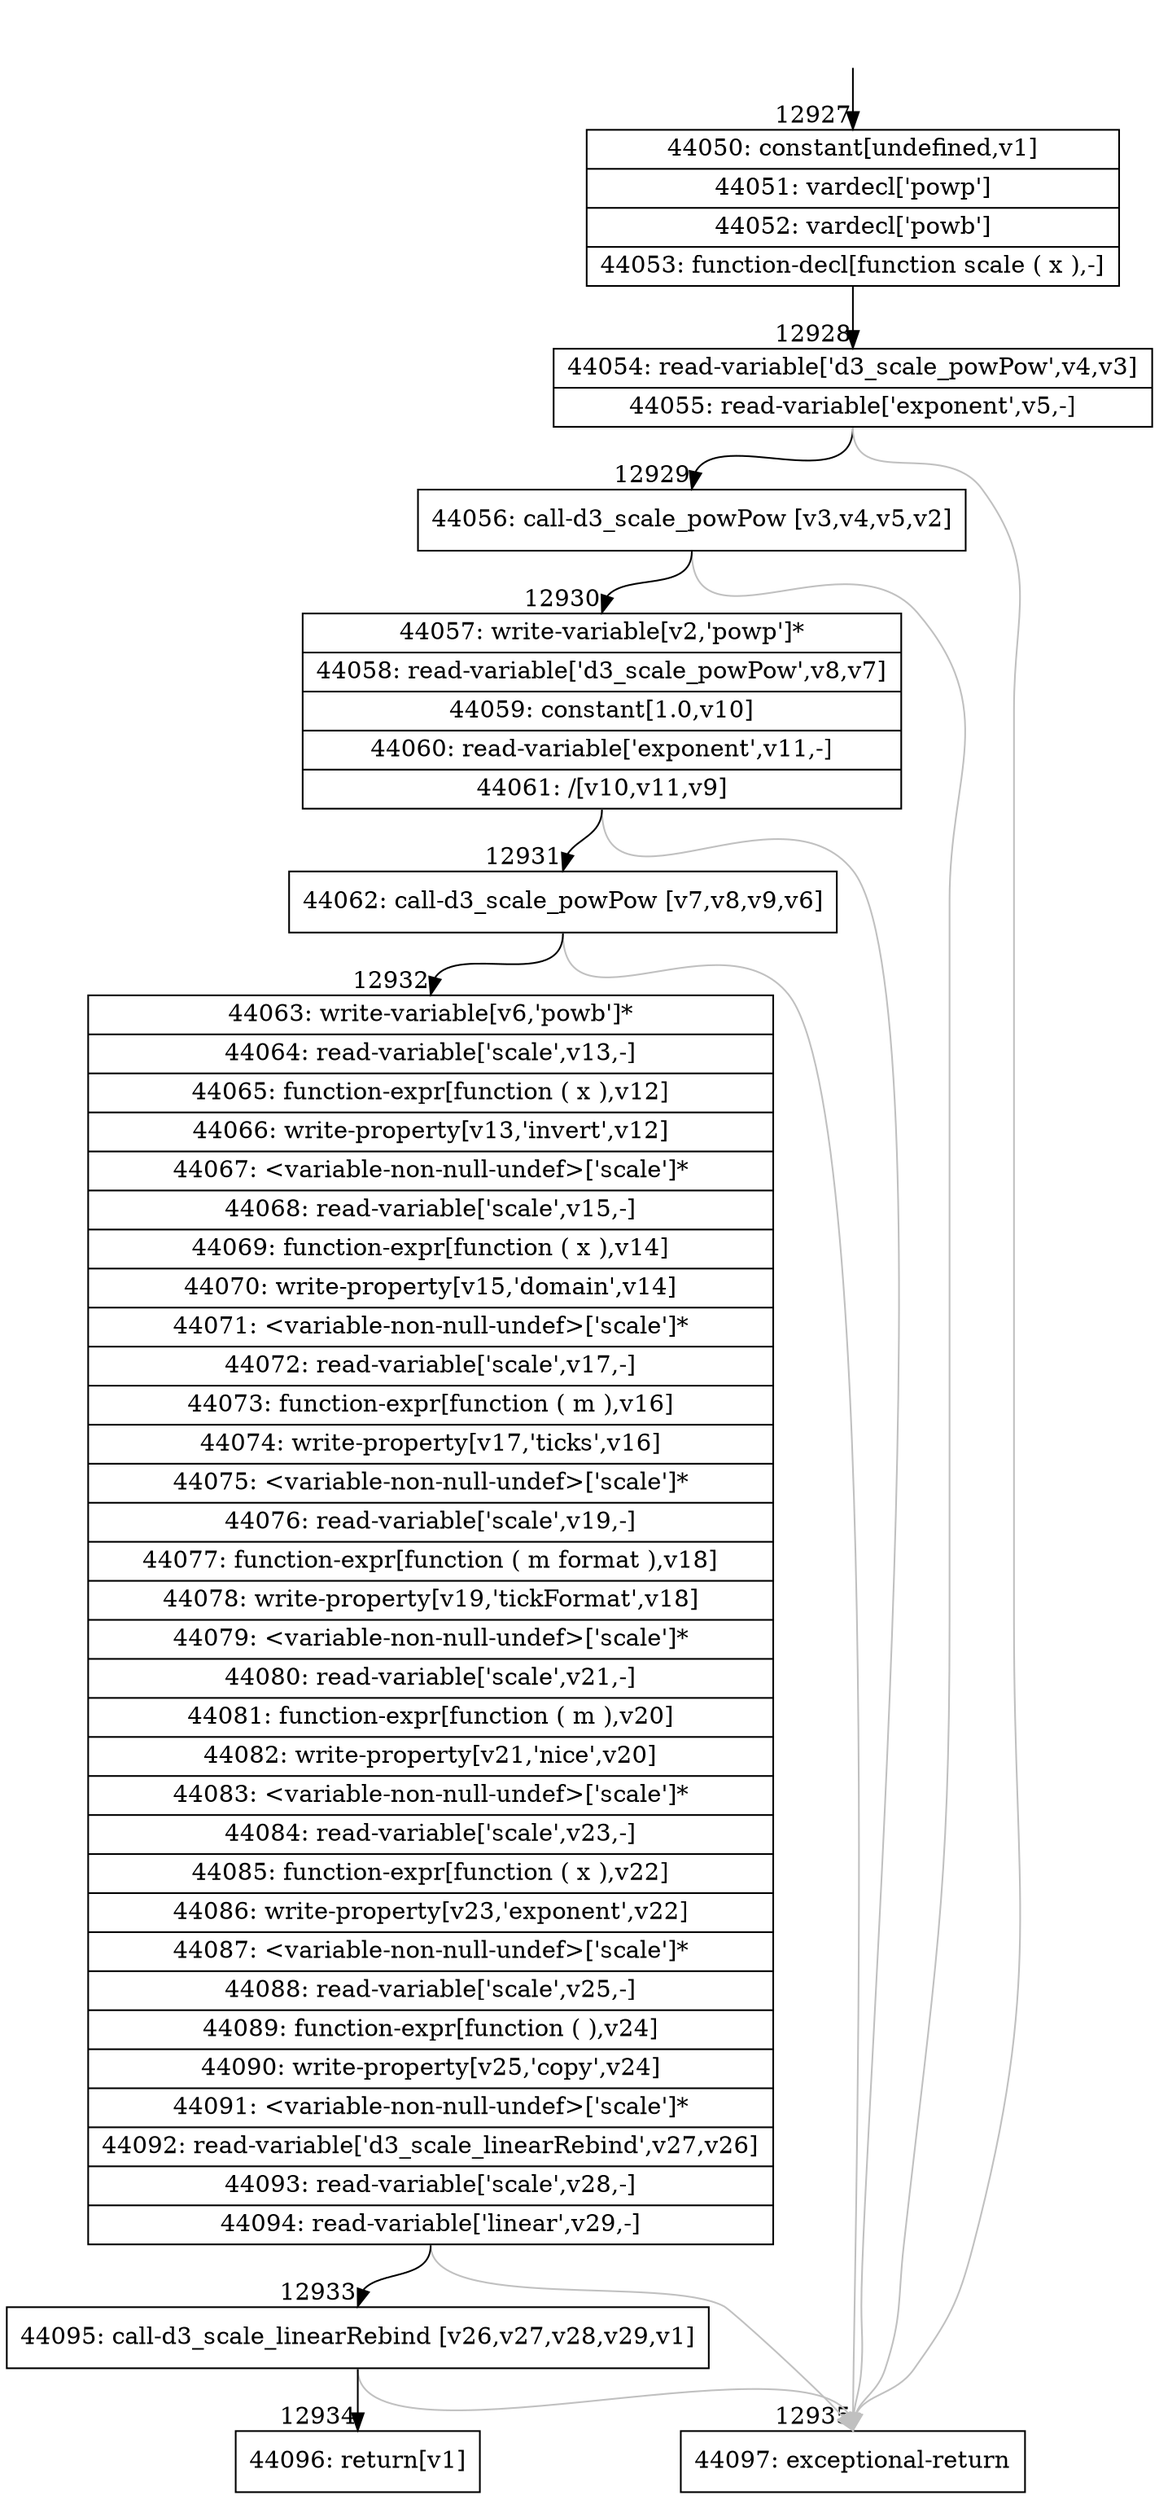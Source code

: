 digraph {
rankdir="TD"
BB_entry1188[shape=none,label=""];
BB_entry1188 -> BB12927 [tailport=s, headport=n, headlabel="    12927"]
BB12927 [shape=record label="{44050: constant[undefined,v1]|44051: vardecl['powp']|44052: vardecl['powb']|44053: function-decl[function scale ( x ),-]}" ] 
BB12927 -> BB12928 [tailport=s, headport=n, headlabel="      12928"]
BB12928 [shape=record label="{44054: read-variable['d3_scale_powPow',v4,v3]|44055: read-variable['exponent',v5,-]}" ] 
BB12928 -> BB12929 [tailport=s, headport=n, headlabel="      12929"]
BB12928 -> BB12935 [tailport=s, headport=n, color=gray, headlabel="      12935"]
BB12929 [shape=record label="{44056: call-d3_scale_powPow [v3,v4,v5,v2]}" ] 
BB12929 -> BB12930 [tailport=s, headport=n, headlabel="      12930"]
BB12929 -> BB12935 [tailport=s, headport=n, color=gray]
BB12930 [shape=record label="{44057: write-variable[v2,'powp']*|44058: read-variable['d3_scale_powPow',v8,v7]|44059: constant[1.0,v10]|44060: read-variable['exponent',v11,-]|44061: /[v10,v11,v9]}" ] 
BB12930 -> BB12931 [tailport=s, headport=n, headlabel="      12931"]
BB12930 -> BB12935 [tailport=s, headport=n, color=gray]
BB12931 [shape=record label="{44062: call-d3_scale_powPow [v7,v8,v9,v6]}" ] 
BB12931 -> BB12932 [tailport=s, headport=n, headlabel="      12932"]
BB12931 -> BB12935 [tailport=s, headport=n, color=gray]
BB12932 [shape=record label="{44063: write-variable[v6,'powb']*|44064: read-variable['scale',v13,-]|44065: function-expr[function ( x ),v12]|44066: write-property[v13,'invert',v12]|44067: \<variable-non-null-undef\>['scale']*|44068: read-variable['scale',v15,-]|44069: function-expr[function ( x ),v14]|44070: write-property[v15,'domain',v14]|44071: \<variable-non-null-undef\>['scale']*|44072: read-variable['scale',v17,-]|44073: function-expr[function ( m ),v16]|44074: write-property[v17,'ticks',v16]|44075: \<variable-non-null-undef\>['scale']*|44076: read-variable['scale',v19,-]|44077: function-expr[function ( m format ),v18]|44078: write-property[v19,'tickFormat',v18]|44079: \<variable-non-null-undef\>['scale']*|44080: read-variable['scale',v21,-]|44081: function-expr[function ( m ),v20]|44082: write-property[v21,'nice',v20]|44083: \<variable-non-null-undef\>['scale']*|44084: read-variable['scale',v23,-]|44085: function-expr[function ( x ),v22]|44086: write-property[v23,'exponent',v22]|44087: \<variable-non-null-undef\>['scale']*|44088: read-variable['scale',v25,-]|44089: function-expr[function ( ),v24]|44090: write-property[v25,'copy',v24]|44091: \<variable-non-null-undef\>['scale']*|44092: read-variable['d3_scale_linearRebind',v27,v26]|44093: read-variable['scale',v28,-]|44094: read-variable['linear',v29,-]}" ] 
BB12932 -> BB12933 [tailport=s, headport=n, headlabel="      12933"]
BB12932 -> BB12935 [tailport=s, headport=n, color=gray]
BB12933 [shape=record label="{44095: call-d3_scale_linearRebind [v26,v27,v28,v29,v1]}" ] 
BB12933 -> BB12934 [tailport=s, headport=n, headlabel="      12934"]
BB12933 -> BB12935 [tailport=s, headport=n, color=gray]
BB12934 [shape=record label="{44096: return[v1]}" ] 
BB12935 [shape=record label="{44097: exceptional-return}" ] 
//#$~ 7697
}
